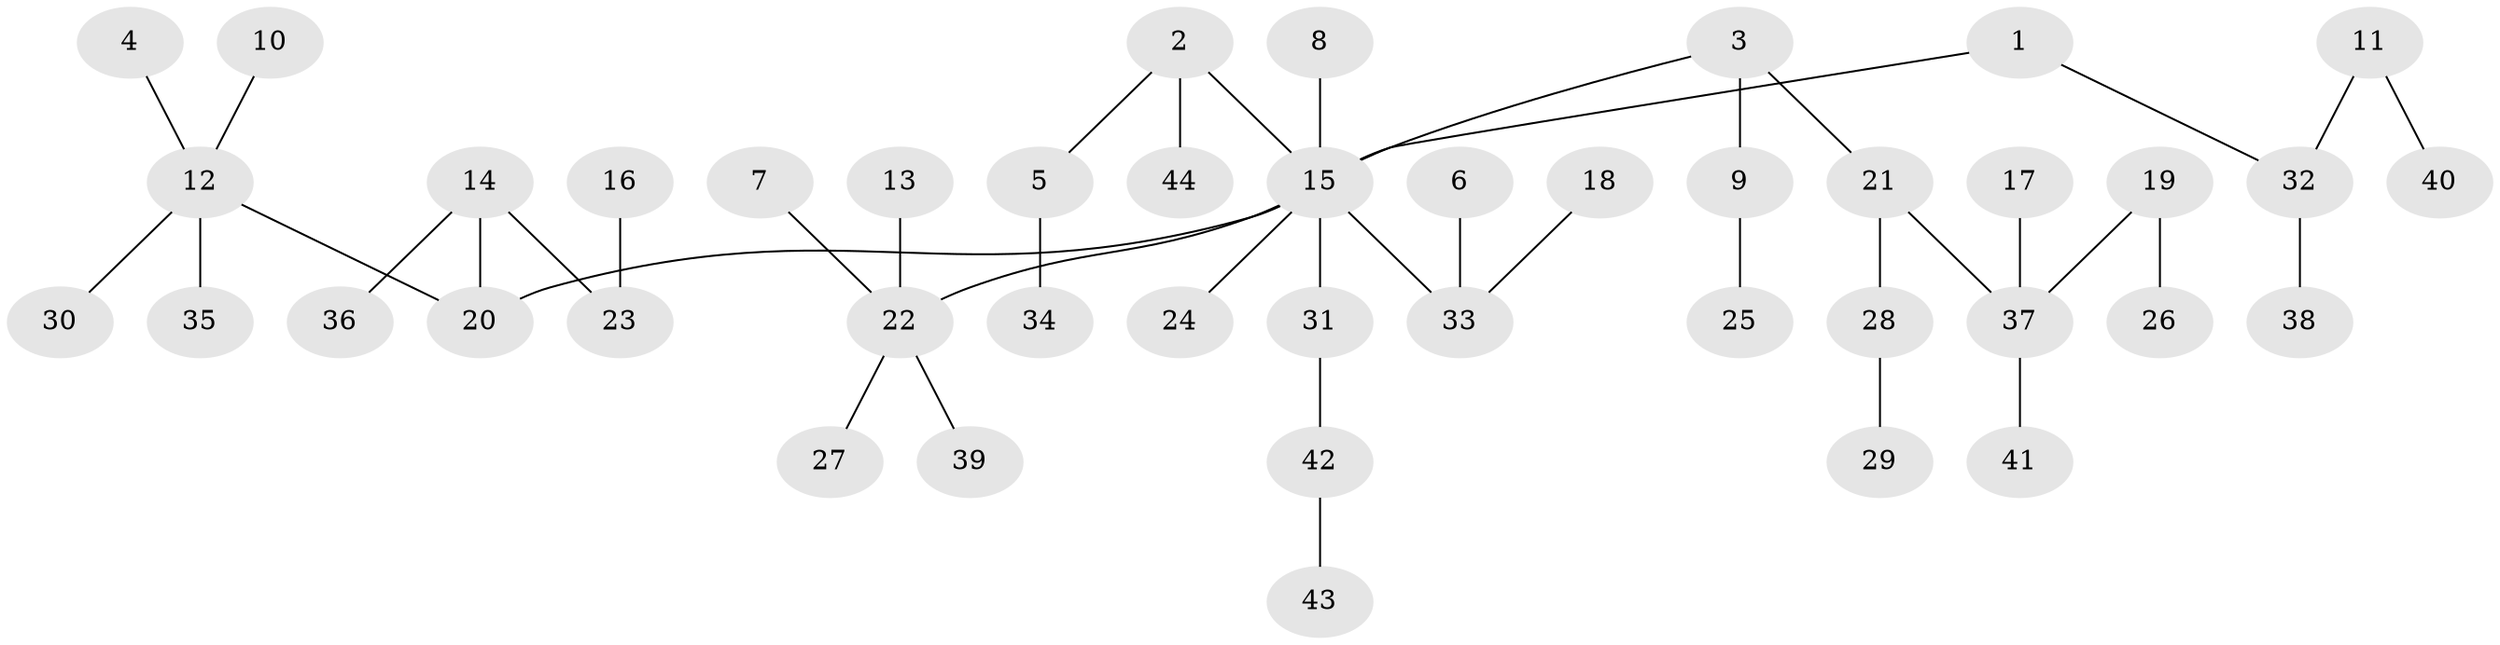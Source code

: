 // original degree distribution, {3: 0.17045454545454544, 11: 0.011363636363636364, 2: 0.22727272727272727, 5: 0.022727272727272728, 4: 0.011363636363636364, 6: 0.03409090909090909, 1: 0.5227272727272727}
// Generated by graph-tools (version 1.1) at 2025/02/03/09/25 03:02:18]
// undirected, 44 vertices, 43 edges
graph export_dot {
graph [start="1"]
  node [color=gray90,style=filled];
  1;
  2;
  3;
  4;
  5;
  6;
  7;
  8;
  9;
  10;
  11;
  12;
  13;
  14;
  15;
  16;
  17;
  18;
  19;
  20;
  21;
  22;
  23;
  24;
  25;
  26;
  27;
  28;
  29;
  30;
  31;
  32;
  33;
  34;
  35;
  36;
  37;
  38;
  39;
  40;
  41;
  42;
  43;
  44;
  1 -- 15 [weight=1.0];
  1 -- 32 [weight=1.0];
  2 -- 5 [weight=1.0];
  2 -- 15 [weight=1.0];
  2 -- 44 [weight=1.0];
  3 -- 9 [weight=1.0];
  3 -- 15 [weight=1.0];
  3 -- 21 [weight=1.0];
  4 -- 12 [weight=1.0];
  5 -- 34 [weight=1.0];
  6 -- 33 [weight=1.0];
  7 -- 22 [weight=1.0];
  8 -- 15 [weight=1.0];
  9 -- 25 [weight=1.0];
  10 -- 12 [weight=1.0];
  11 -- 32 [weight=1.0];
  11 -- 40 [weight=1.0];
  12 -- 20 [weight=1.0];
  12 -- 30 [weight=1.0];
  12 -- 35 [weight=1.0];
  13 -- 22 [weight=1.0];
  14 -- 20 [weight=1.0];
  14 -- 23 [weight=1.0];
  14 -- 36 [weight=1.0];
  15 -- 20 [weight=1.0];
  15 -- 22 [weight=1.0];
  15 -- 24 [weight=1.0];
  15 -- 31 [weight=1.0];
  15 -- 33 [weight=1.0];
  16 -- 23 [weight=1.0];
  17 -- 37 [weight=1.0];
  18 -- 33 [weight=1.0];
  19 -- 26 [weight=1.0];
  19 -- 37 [weight=1.0];
  21 -- 28 [weight=1.0];
  21 -- 37 [weight=1.0];
  22 -- 27 [weight=1.0];
  22 -- 39 [weight=1.0];
  28 -- 29 [weight=1.0];
  31 -- 42 [weight=1.0];
  32 -- 38 [weight=1.0];
  37 -- 41 [weight=1.0];
  42 -- 43 [weight=1.0];
}
